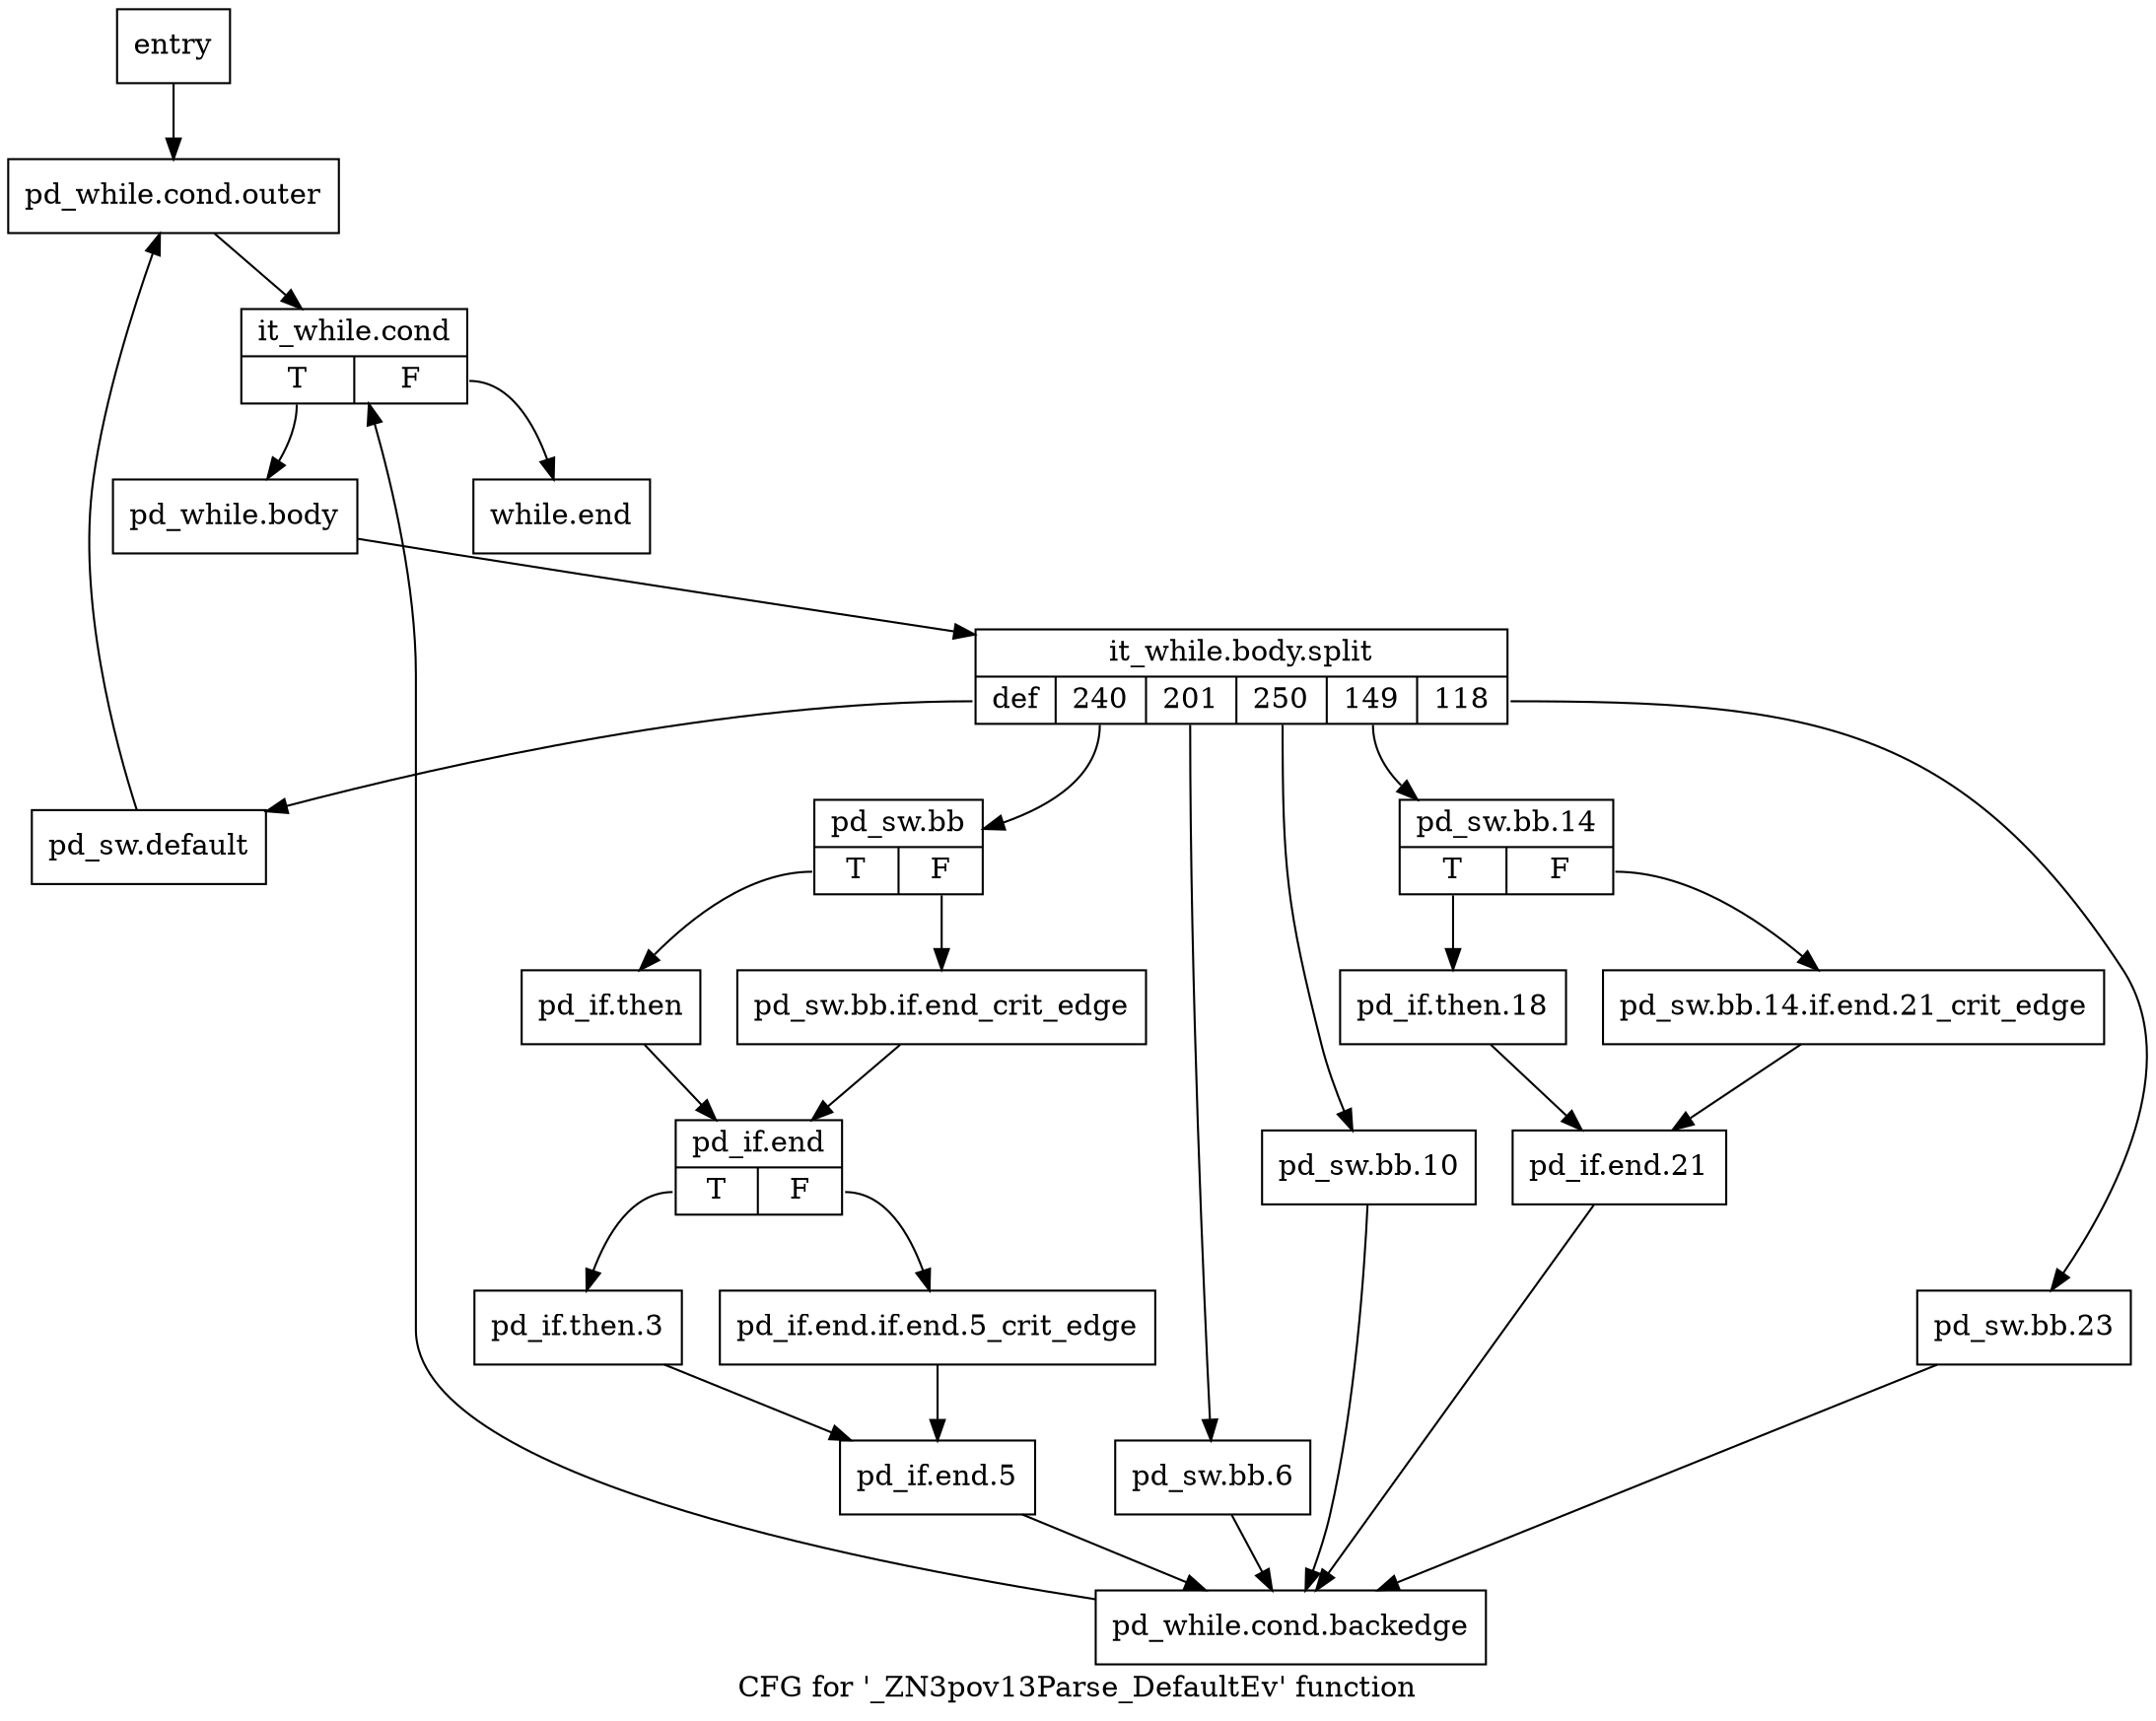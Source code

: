 digraph "CFG for '_ZN3pov13Parse_DefaultEv' function" {
	label="CFG for '_ZN3pov13Parse_DefaultEv' function";

	Node0x17a4c30 [shape=record,label="{entry}"];
	Node0x17a4c30 -> Node0x17a4c80;
	Node0x17a4c80 [shape=record,label="{pd_while.cond.outer}"];
	Node0x17a4c80 -> Node0x17a4cd0;
	Node0x17a4cd0 [shape=record,label="{it_while.cond|{<s0>T|<s1>F}}"];
	Node0x17a4cd0:s0 -> Node0x17a4d20;
	Node0x17a4cd0:s1 -> Node0x17a5270;
	Node0x17a4d20 [shape=record,label="{pd_while.body}"];
	Node0x17a4d20 -> Node0x306cf90;
	Node0x306cf90 [shape=record,label="{it_while.body.split|{<s0>def|<s1>240|<s2>201|<s3>250|<s4>149|<s5>118}}"];
	Node0x306cf90:s0 -> Node0x17a5220;
	Node0x306cf90:s1 -> Node0x17a4d70;
	Node0x306cf90:s2 -> Node0x17a4fa0;
	Node0x306cf90:s3 -> Node0x17a4ff0;
	Node0x306cf90:s4 -> Node0x17a5040;
	Node0x306cf90:s5 -> Node0x17a5180;
	Node0x17a4d70 [shape=record,label="{pd_sw.bb|{<s0>T|<s1>F}}"];
	Node0x17a4d70:s0 -> Node0x17a4e10;
	Node0x17a4d70:s1 -> Node0x17a4dc0;
	Node0x17a4dc0 [shape=record,label="{pd_sw.bb.if.end_crit_edge}"];
	Node0x17a4dc0 -> Node0x17a4e60;
	Node0x17a4e10 [shape=record,label="{pd_if.then}"];
	Node0x17a4e10 -> Node0x17a4e60;
	Node0x17a4e60 [shape=record,label="{pd_if.end|{<s0>T|<s1>F}}"];
	Node0x17a4e60:s0 -> Node0x17a4f00;
	Node0x17a4e60:s1 -> Node0x17a4eb0;
	Node0x17a4eb0 [shape=record,label="{pd_if.end.if.end.5_crit_edge}"];
	Node0x17a4eb0 -> Node0x17a4f50;
	Node0x17a4f00 [shape=record,label="{pd_if.then.3}"];
	Node0x17a4f00 -> Node0x17a4f50;
	Node0x17a4f50 [shape=record,label="{pd_if.end.5}"];
	Node0x17a4f50 -> Node0x17a51d0;
	Node0x17a4fa0 [shape=record,label="{pd_sw.bb.6}"];
	Node0x17a4fa0 -> Node0x17a51d0;
	Node0x17a4ff0 [shape=record,label="{pd_sw.bb.10}"];
	Node0x17a4ff0 -> Node0x17a51d0;
	Node0x17a5040 [shape=record,label="{pd_sw.bb.14|{<s0>T|<s1>F}}"];
	Node0x17a5040:s0 -> Node0x17a50e0;
	Node0x17a5040:s1 -> Node0x17a5090;
	Node0x17a5090 [shape=record,label="{pd_sw.bb.14.if.end.21_crit_edge}"];
	Node0x17a5090 -> Node0x17a5130;
	Node0x17a50e0 [shape=record,label="{pd_if.then.18}"];
	Node0x17a50e0 -> Node0x17a5130;
	Node0x17a5130 [shape=record,label="{pd_if.end.21}"];
	Node0x17a5130 -> Node0x17a51d0;
	Node0x17a5180 [shape=record,label="{pd_sw.bb.23}"];
	Node0x17a5180 -> Node0x17a51d0;
	Node0x17a51d0 [shape=record,label="{pd_while.cond.backedge}"];
	Node0x17a51d0 -> Node0x17a4cd0;
	Node0x17a5220 [shape=record,label="{pd_sw.default}"];
	Node0x17a5220 -> Node0x17a4c80;
	Node0x17a5270 [shape=record,label="{while.end}"];
}
